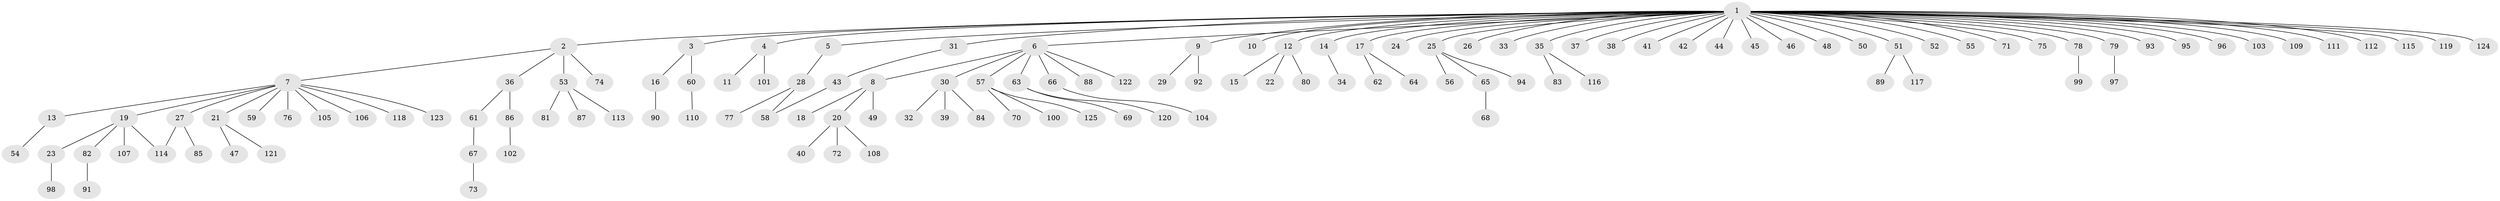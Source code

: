 // coarse degree distribution, {39: 0.015873015873015872, 4: 0.031746031746031744, 3: 0.031746031746031744, 1: 0.8095238095238095, 6: 0.031746031746031744, 2: 0.07936507936507936}
// Generated by graph-tools (version 1.1) at 2025/50/03/04/25 22:50:07]
// undirected, 125 vertices, 126 edges
graph export_dot {
  node [color=gray90,style=filled];
  1;
  2;
  3;
  4;
  5;
  6;
  7;
  8;
  9;
  10;
  11;
  12;
  13;
  14;
  15;
  16;
  17;
  18;
  19;
  20;
  21;
  22;
  23;
  24;
  25;
  26;
  27;
  28;
  29;
  30;
  31;
  32;
  33;
  34;
  35;
  36;
  37;
  38;
  39;
  40;
  41;
  42;
  43;
  44;
  45;
  46;
  47;
  48;
  49;
  50;
  51;
  52;
  53;
  54;
  55;
  56;
  57;
  58;
  59;
  60;
  61;
  62;
  63;
  64;
  65;
  66;
  67;
  68;
  69;
  70;
  71;
  72;
  73;
  74;
  75;
  76;
  77;
  78;
  79;
  80;
  81;
  82;
  83;
  84;
  85;
  86;
  87;
  88;
  89;
  90;
  91;
  92;
  93;
  94;
  95;
  96;
  97;
  98;
  99;
  100;
  101;
  102;
  103;
  104;
  105;
  106;
  107;
  108;
  109;
  110;
  111;
  112;
  113;
  114;
  115;
  116;
  117;
  118;
  119;
  120;
  121;
  122;
  123;
  124;
  125;
  1 -- 2;
  1 -- 3;
  1 -- 4;
  1 -- 5;
  1 -- 6;
  1 -- 9;
  1 -- 10;
  1 -- 12;
  1 -- 14;
  1 -- 17;
  1 -- 24;
  1 -- 25;
  1 -- 26;
  1 -- 31;
  1 -- 33;
  1 -- 35;
  1 -- 37;
  1 -- 38;
  1 -- 41;
  1 -- 42;
  1 -- 44;
  1 -- 45;
  1 -- 46;
  1 -- 48;
  1 -- 50;
  1 -- 51;
  1 -- 52;
  1 -- 55;
  1 -- 71;
  1 -- 75;
  1 -- 78;
  1 -- 79;
  1 -- 93;
  1 -- 95;
  1 -- 96;
  1 -- 103;
  1 -- 109;
  1 -- 111;
  1 -- 112;
  1 -- 115;
  1 -- 119;
  1 -- 124;
  2 -- 7;
  2 -- 36;
  2 -- 53;
  2 -- 74;
  3 -- 16;
  3 -- 60;
  4 -- 11;
  4 -- 101;
  5 -- 28;
  6 -- 8;
  6 -- 30;
  6 -- 57;
  6 -- 63;
  6 -- 66;
  6 -- 88;
  6 -- 122;
  7 -- 13;
  7 -- 19;
  7 -- 21;
  7 -- 27;
  7 -- 59;
  7 -- 76;
  7 -- 105;
  7 -- 106;
  7 -- 118;
  7 -- 123;
  8 -- 18;
  8 -- 20;
  8 -- 49;
  9 -- 29;
  9 -- 92;
  12 -- 15;
  12 -- 22;
  12 -- 80;
  13 -- 54;
  14 -- 34;
  16 -- 90;
  17 -- 62;
  17 -- 64;
  19 -- 23;
  19 -- 82;
  19 -- 107;
  19 -- 114;
  20 -- 40;
  20 -- 72;
  20 -- 108;
  21 -- 47;
  21 -- 121;
  23 -- 98;
  25 -- 56;
  25 -- 65;
  25 -- 94;
  27 -- 85;
  27 -- 114;
  28 -- 58;
  28 -- 77;
  30 -- 32;
  30 -- 39;
  30 -- 84;
  31 -- 43;
  35 -- 83;
  35 -- 116;
  36 -- 61;
  36 -- 86;
  43 -- 58;
  51 -- 89;
  51 -- 117;
  53 -- 81;
  53 -- 87;
  53 -- 113;
  57 -- 70;
  57 -- 100;
  57 -- 125;
  60 -- 110;
  61 -- 67;
  63 -- 69;
  63 -- 120;
  65 -- 68;
  66 -- 104;
  67 -- 73;
  78 -- 99;
  79 -- 97;
  82 -- 91;
  86 -- 102;
}
